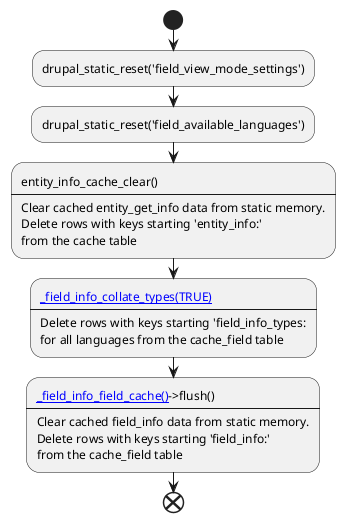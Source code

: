@startuml

start
:drupal_static_reset('field_view_mode_settings');
:drupal_static_reset('field_available_languages');
:entity_info_cache_clear()
----
Clear cached entity_get_info data from static memory.
Delete rows with keys starting 'entity_info:'
from the cache table;
:[[_field_info_collate_types _field_info_collate_types(TRUE)]]
----
Delete rows with keys starting 'field_info_types:
for all languages from the cache_field table;
:[[_field_info_field_cache _field_info_field_cache()]]->flush()
----
Clear cached field_info data from static memory.
Delete rows with keys starting 'field_info:'
from the cache_field table;
end

@enduml